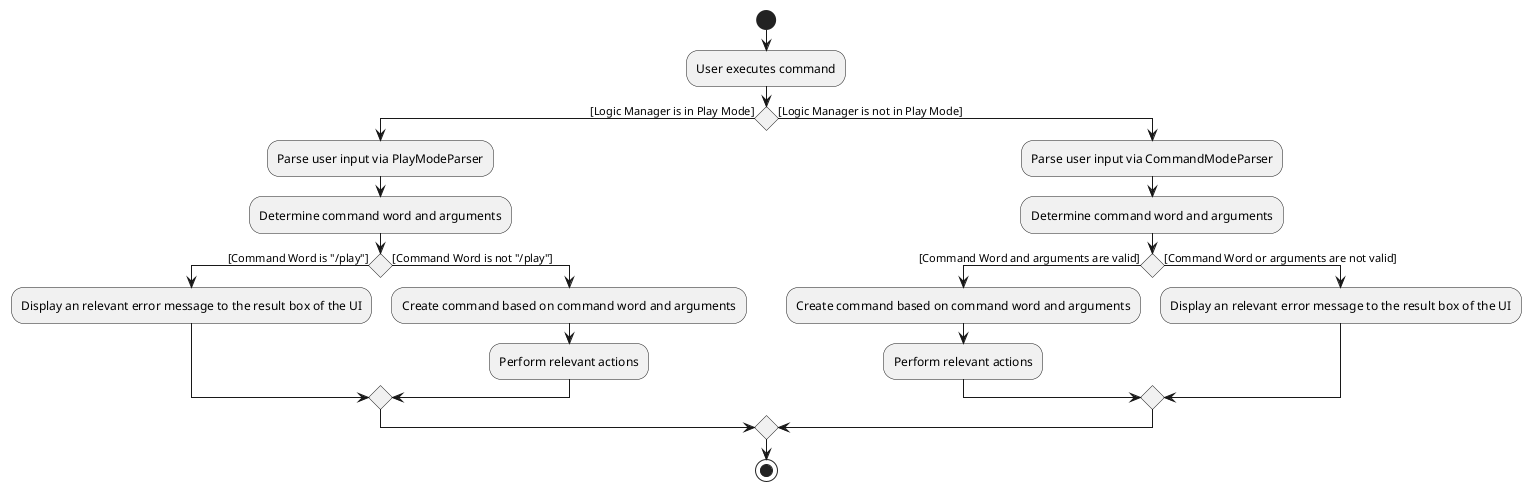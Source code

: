 @startuml

start
:User executes command;
if() then ([Logic Manager is in Play Mode])
:Parse user input via PlayModeParser;
:Determine command word and arguments;
if () then ([Command Word is "/play"])
:Display an relevant error message to the result box of the UI;
else ([Command Word is not "/play"])
:Create command based on command word and arguments;
:Perform relevant actions;
endif

else([Logic Manager is not in Play Mode])
:Parse user input via CommandModeParser;
:Determine command word and arguments;
if() then ([Command Word and arguments are valid])
:Create command based on command word and arguments;
:Perform relevant actions;
else ([Command Word or arguments are not valid])
:Display an relevant error message to the result box of the UI;

endif
endif

stop

@enduml